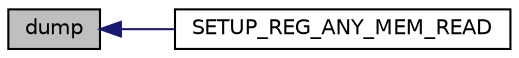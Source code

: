 digraph "dump"
{
  edge [fontname="Helvetica",fontsize="10",labelfontname="Helvetica",labelfontsize="10"];
  node [fontname="Helvetica",fontsize="10",shape=record];
  rankdir="LR";
  Node4 [label="dump",height=0.2,width=0.4,color="black", fillcolor="grey75", style="filled", fontcolor="black"];
  Node4 -> Node5 [dir="back",color="midnightblue",fontsize="10",style="solid",fontname="Helvetica"];
  Node5 [label="SETUP_REG_ANY_MEM_READ",height=0.2,width=0.4,color="black", fillcolor="white", style="filled",URL="$d5/d72/vmsa__descriptors_8h.html#a93dd7cc8430fd209c3136f90aa01baf6"];
}
